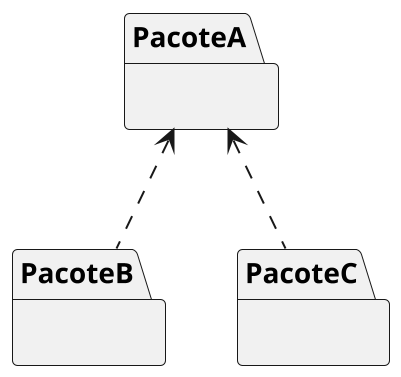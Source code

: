 @startuml

scale 2 

package PacoteA {
}
package PacoteB {
}
package PacoteC{
}

PacoteA <.. PacoteB
PacoteA <.. PacoteC

@enduml
